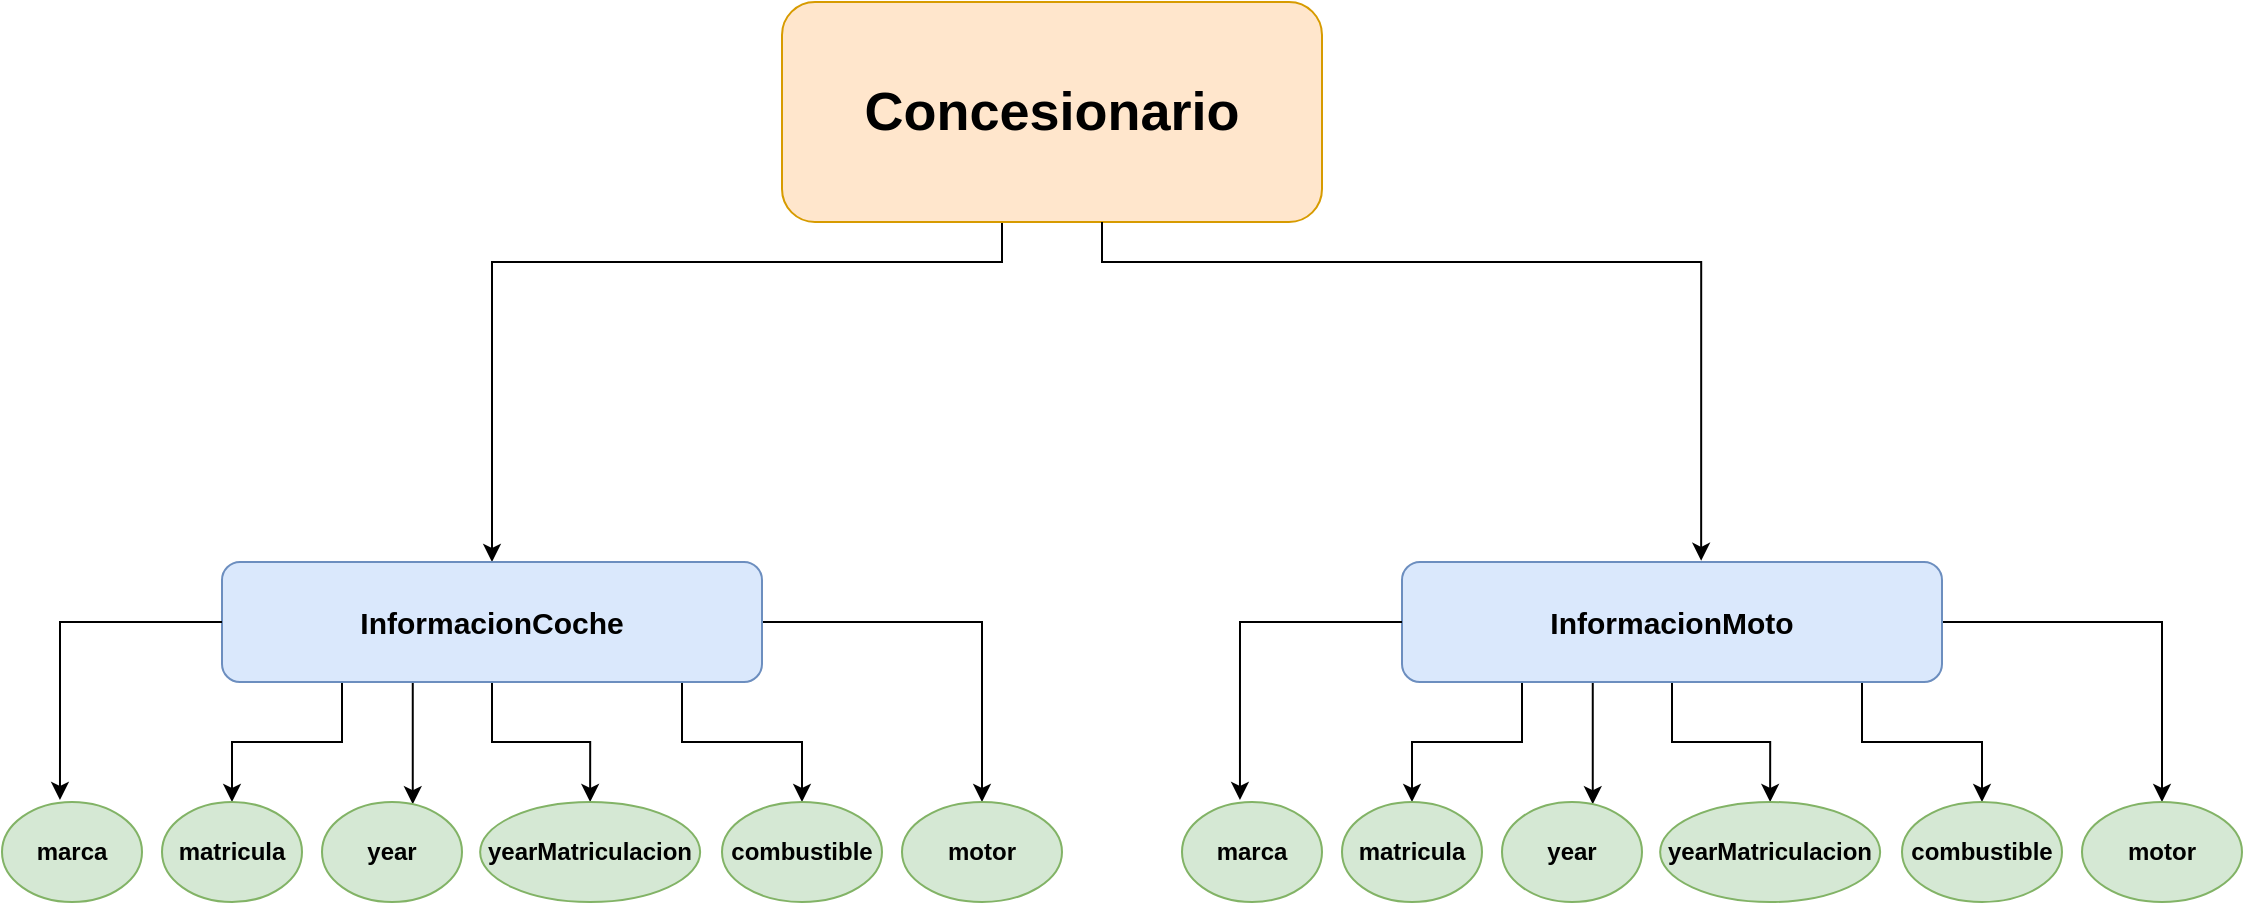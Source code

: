 <mxfile version="22.0.1" type="device">
  <diagram name="Página-1" id="BPrtyhtTaacIlB4tv7xY">
    <mxGraphModel dx="2261" dy="1927" grid="1" gridSize="10" guides="1" tooltips="1" connect="1" arrows="1" fold="1" page="1" pageScale="1" pageWidth="827" pageHeight="1169" math="0" shadow="0">
      <root>
        <mxCell id="0" />
        <mxCell id="1" parent="0" />
        <mxCell id="G7n-L2fTerEoFQVPsqrO-56" style="edgeStyle=orthogonalEdgeStyle;rounded=0;orthogonalLoop=1;jettySize=auto;html=1;entryX=0.5;entryY=0;entryDx=0;entryDy=0;" edge="1" parent="1" source="G7n-L2fTerEoFQVPsqrO-1" target="G7n-L2fTerEoFQVPsqrO-3">
          <mxGeometry relative="1" as="geometry">
            <Array as="points">
              <mxPoint x="470" y="30" />
              <mxPoint x="215" y="30" />
            </Array>
          </mxGeometry>
        </mxCell>
        <mxCell id="G7n-L2fTerEoFQVPsqrO-1" value="&lt;b&gt;&lt;font style=&quot;font-size: 27px;&quot;&gt;Concesionario&lt;/font&gt;&lt;/b&gt;" style="rounded=1;whiteSpace=wrap;html=1;fillColor=#ffe6cc;strokeColor=#d79b00;" vertex="1" parent="1">
          <mxGeometry x="360" y="-100" width="270" height="110" as="geometry" />
        </mxCell>
        <mxCell id="G7n-L2fTerEoFQVPsqrO-36" style="edgeStyle=orthogonalEdgeStyle;rounded=0;orthogonalLoop=1;jettySize=auto;html=1;" edge="1" parent="1" source="G7n-L2fTerEoFQVPsqrO-3" target="G7n-L2fTerEoFQVPsqrO-34">
          <mxGeometry relative="1" as="geometry">
            <Array as="points">
              <mxPoint x="310" y="270" />
              <mxPoint x="370" y="270" />
            </Array>
          </mxGeometry>
        </mxCell>
        <mxCell id="G7n-L2fTerEoFQVPsqrO-38" style="edgeStyle=orthogonalEdgeStyle;rounded=0;orthogonalLoop=1;jettySize=auto;html=1;entryX=0.5;entryY=0;entryDx=0;entryDy=0;" edge="1" parent="1" source="G7n-L2fTerEoFQVPsqrO-3" target="G7n-L2fTerEoFQVPsqrO-35">
          <mxGeometry relative="1" as="geometry" />
        </mxCell>
        <mxCell id="G7n-L2fTerEoFQVPsqrO-39" style="edgeStyle=orthogonalEdgeStyle;rounded=0;orthogonalLoop=1;jettySize=auto;html=1;" edge="1" parent="1" source="G7n-L2fTerEoFQVPsqrO-3" target="G7n-L2fTerEoFQVPsqrO-7">
          <mxGeometry relative="1" as="geometry" />
        </mxCell>
        <mxCell id="G7n-L2fTerEoFQVPsqrO-40" style="edgeStyle=orthogonalEdgeStyle;rounded=0;orthogonalLoop=1;jettySize=auto;html=1;" edge="1" parent="1" source="G7n-L2fTerEoFQVPsqrO-3" target="G7n-L2fTerEoFQVPsqrO-8">
          <mxGeometry relative="1" as="geometry">
            <Array as="points">
              <mxPoint x="190" y="240" />
              <mxPoint x="190" y="240" />
            </Array>
          </mxGeometry>
        </mxCell>
        <mxCell id="G7n-L2fTerEoFQVPsqrO-41" style="edgeStyle=orthogonalEdgeStyle;rounded=0;orthogonalLoop=1;jettySize=auto;html=1;entryX=0.5;entryY=0;entryDx=0;entryDy=0;" edge="1" parent="1" source="G7n-L2fTerEoFQVPsqrO-3" target="G7n-L2fTerEoFQVPsqrO-6">
          <mxGeometry relative="1" as="geometry">
            <Array as="points">
              <mxPoint x="140" y="270" />
              <mxPoint x="85" y="270" />
            </Array>
          </mxGeometry>
        </mxCell>
        <mxCell id="G7n-L2fTerEoFQVPsqrO-3" value="&lt;b&gt;&lt;font style=&quot;font-size: 15px;&quot;&gt;InformacionCoche&lt;/font&gt;&lt;/b&gt;" style="rounded=1;whiteSpace=wrap;html=1;fillColor=#dae8fc;strokeColor=#6c8ebf;" vertex="1" parent="1">
          <mxGeometry x="80" y="180" width="270" height="60" as="geometry" />
        </mxCell>
        <mxCell id="G7n-L2fTerEoFQVPsqrO-5" value="&lt;b&gt;marca&lt;/b&gt;" style="ellipse;whiteSpace=wrap;html=1;fillColor=#d5e8d4;strokeColor=#82b366;" vertex="1" parent="1">
          <mxGeometry x="-30" y="300" width="70" height="50" as="geometry" />
        </mxCell>
        <mxCell id="G7n-L2fTerEoFQVPsqrO-6" value="&lt;b&gt;matricula&lt;/b&gt;" style="ellipse;whiteSpace=wrap;html=1;fillColor=#d5e8d4;strokeColor=#82b366;" vertex="1" parent="1">
          <mxGeometry x="50" y="300" width="70" height="50" as="geometry" />
        </mxCell>
        <mxCell id="G7n-L2fTerEoFQVPsqrO-7" value="&lt;b&gt;yearMatriculacion&lt;/b&gt;" style="ellipse;whiteSpace=wrap;html=1;fillColor=#d5e8d4;strokeColor=#82b366;" vertex="1" parent="1">
          <mxGeometry x="209.07" y="300" width="110" height="50" as="geometry" />
        </mxCell>
        <mxCell id="G7n-L2fTerEoFQVPsqrO-8" value="&lt;b&gt;year&lt;/b&gt;" style="ellipse;whiteSpace=wrap;html=1;fillColor=#d5e8d4;strokeColor=#82b366;" vertex="1" parent="1">
          <mxGeometry x="130" y="300" width="70" height="50" as="geometry" />
        </mxCell>
        <mxCell id="G7n-L2fTerEoFQVPsqrO-34" value="&lt;b&gt;combustible&lt;/b&gt;" style="ellipse;whiteSpace=wrap;html=1;fillColor=#d5e8d4;strokeColor=#82b366;" vertex="1" parent="1">
          <mxGeometry x="330" y="300" width="80" height="50" as="geometry" />
        </mxCell>
        <mxCell id="G7n-L2fTerEoFQVPsqrO-35" value="&lt;b&gt;motor&lt;/b&gt;" style="ellipse;whiteSpace=wrap;html=1;fillColor=#d5e8d4;strokeColor=#82b366;" vertex="1" parent="1">
          <mxGeometry x="420" y="300" width="80" height="50" as="geometry" />
        </mxCell>
        <mxCell id="G7n-L2fTerEoFQVPsqrO-42" style="edgeStyle=orthogonalEdgeStyle;rounded=0;orthogonalLoop=1;jettySize=auto;html=1;entryX=0.414;entryY=-0.02;entryDx=0;entryDy=0;entryPerimeter=0;" edge="1" parent="1" source="G7n-L2fTerEoFQVPsqrO-3" target="G7n-L2fTerEoFQVPsqrO-5">
          <mxGeometry relative="1" as="geometry" />
        </mxCell>
        <mxCell id="G7n-L2fTerEoFQVPsqrO-43" style="edgeStyle=orthogonalEdgeStyle;rounded=0;orthogonalLoop=1;jettySize=auto;html=1;" edge="1" source="G7n-L2fTerEoFQVPsqrO-48" target="G7n-L2fTerEoFQVPsqrO-53" parent="1">
          <mxGeometry relative="1" as="geometry">
            <Array as="points">
              <mxPoint x="900" y="270" />
              <mxPoint x="960" y="270" />
            </Array>
          </mxGeometry>
        </mxCell>
        <mxCell id="G7n-L2fTerEoFQVPsqrO-44" style="edgeStyle=orthogonalEdgeStyle;rounded=0;orthogonalLoop=1;jettySize=auto;html=1;entryX=0.5;entryY=0;entryDx=0;entryDy=0;" edge="1" source="G7n-L2fTerEoFQVPsqrO-48" target="G7n-L2fTerEoFQVPsqrO-54" parent="1">
          <mxGeometry relative="1" as="geometry" />
        </mxCell>
        <mxCell id="G7n-L2fTerEoFQVPsqrO-45" style="edgeStyle=orthogonalEdgeStyle;rounded=0;orthogonalLoop=1;jettySize=auto;html=1;" edge="1" source="G7n-L2fTerEoFQVPsqrO-48" target="G7n-L2fTerEoFQVPsqrO-51" parent="1">
          <mxGeometry relative="1" as="geometry" />
        </mxCell>
        <mxCell id="G7n-L2fTerEoFQVPsqrO-46" style="edgeStyle=orthogonalEdgeStyle;rounded=0;orthogonalLoop=1;jettySize=auto;html=1;" edge="1" source="G7n-L2fTerEoFQVPsqrO-48" target="G7n-L2fTerEoFQVPsqrO-52" parent="1">
          <mxGeometry relative="1" as="geometry">
            <Array as="points">
              <mxPoint x="780" y="240" />
              <mxPoint x="780" y="240" />
            </Array>
          </mxGeometry>
        </mxCell>
        <mxCell id="G7n-L2fTerEoFQVPsqrO-47" style="edgeStyle=orthogonalEdgeStyle;rounded=0;orthogonalLoop=1;jettySize=auto;html=1;entryX=0.5;entryY=0;entryDx=0;entryDy=0;" edge="1" source="G7n-L2fTerEoFQVPsqrO-48" target="G7n-L2fTerEoFQVPsqrO-50" parent="1">
          <mxGeometry relative="1" as="geometry">
            <Array as="points">
              <mxPoint x="730" y="270" />
              <mxPoint x="675" y="270" />
            </Array>
          </mxGeometry>
        </mxCell>
        <mxCell id="G7n-L2fTerEoFQVPsqrO-48" value="&lt;b&gt;&lt;font style=&quot;font-size: 15px;&quot;&gt;InformacionMoto&lt;/font&gt;&lt;/b&gt;" style="rounded=1;whiteSpace=wrap;html=1;fillColor=#dae8fc;strokeColor=#6c8ebf;" vertex="1" parent="1">
          <mxGeometry x="670" y="180" width="270" height="60" as="geometry" />
        </mxCell>
        <mxCell id="G7n-L2fTerEoFQVPsqrO-49" value="&lt;b&gt;marca&lt;/b&gt;" style="ellipse;whiteSpace=wrap;html=1;fillColor=#d5e8d4;strokeColor=#82b366;" vertex="1" parent="1">
          <mxGeometry x="560" y="300" width="70" height="50" as="geometry" />
        </mxCell>
        <mxCell id="G7n-L2fTerEoFQVPsqrO-50" value="&lt;b&gt;matricula&lt;/b&gt;" style="ellipse;whiteSpace=wrap;html=1;fillColor=#d5e8d4;strokeColor=#82b366;" vertex="1" parent="1">
          <mxGeometry x="640" y="300" width="70" height="50" as="geometry" />
        </mxCell>
        <mxCell id="G7n-L2fTerEoFQVPsqrO-51" value="&lt;b&gt;yearMatriculacion&lt;/b&gt;" style="ellipse;whiteSpace=wrap;html=1;fillColor=#d5e8d4;strokeColor=#82b366;" vertex="1" parent="1">
          <mxGeometry x="799.07" y="300" width="110" height="50" as="geometry" />
        </mxCell>
        <mxCell id="G7n-L2fTerEoFQVPsqrO-52" value="&lt;b&gt;year&lt;/b&gt;" style="ellipse;whiteSpace=wrap;html=1;fillColor=#d5e8d4;strokeColor=#82b366;" vertex="1" parent="1">
          <mxGeometry x="720" y="300" width="70" height="50" as="geometry" />
        </mxCell>
        <mxCell id="G7n-L2fTerEoFQVPsqrO-53" value="&lt;b&gt;combustible&lt;/b&gt;" style="ellipse;whiteSpace=wrap;html=1;fillColor=#d5e8d4;strokeColor=#82b366;" vertex="1" parent="1">
          <mxGeometry x="920" y="300" width="80" height="50" as="geometry" />
        </mxCell>
        <mxCell id="G7n-L2fTerEoFQVPsqrO-54" value="&lt;b&gt;motor&lt;/b&gt;" style="ellipse;whiteSpace=wrap;html=1;fillColor=#d5e8d4;strokeColor=#82b366;" vertex="1" parent="1">
          <mxGeometry x="1010" y="300" width="80" height="50" as="geometry" />
        </mxCell>
        <mxCell id="G7n-L2fTerEoFQVPsqrO-55" style="edgeStyle=orthogonalEdgeStyle;rounded=0;orthogonalLoop=1;jettySize=auto;html=1;entryX=0.414;entryY=-0.02;entryDx=0;entryDy=0;entryPerimeter=0;" edge="1" source="G7n-L2fTerEoFQVPsqrO-48" target="G7n-L2fTerEoFQVPsqrO-49" parent="1">
          <mxGeometry relative="1" as="geometry" />
        </mxCell>
        <mxCell id="G7n-L2fTerEoFQVPsqrO-57" style="edgeStyle=orthogonalEdgeStyle;rounded=0;orthogonalLoop=1;jettySize=auto;html=1;entryX=0.554;entryY=-0.01;entryDx=0;entryDy=0;entryPerimeter=0;" edge="1" parent="1" source="G7n-L2fTerEoFQVPsqrO-1" target="G7n-L2fTerEoFQVPsqrO-48">
          <mxGeometry relative="1" as="geometry">
            <Array as="points">
              <mxPoint x="520" y="30" />
              <mxPoint x="820" y="30" />
            </Array>
          </mxGeometry>
        </mxCell>
      </root>
    </mxGraphModel>
  </diagram>
</mxfile>
